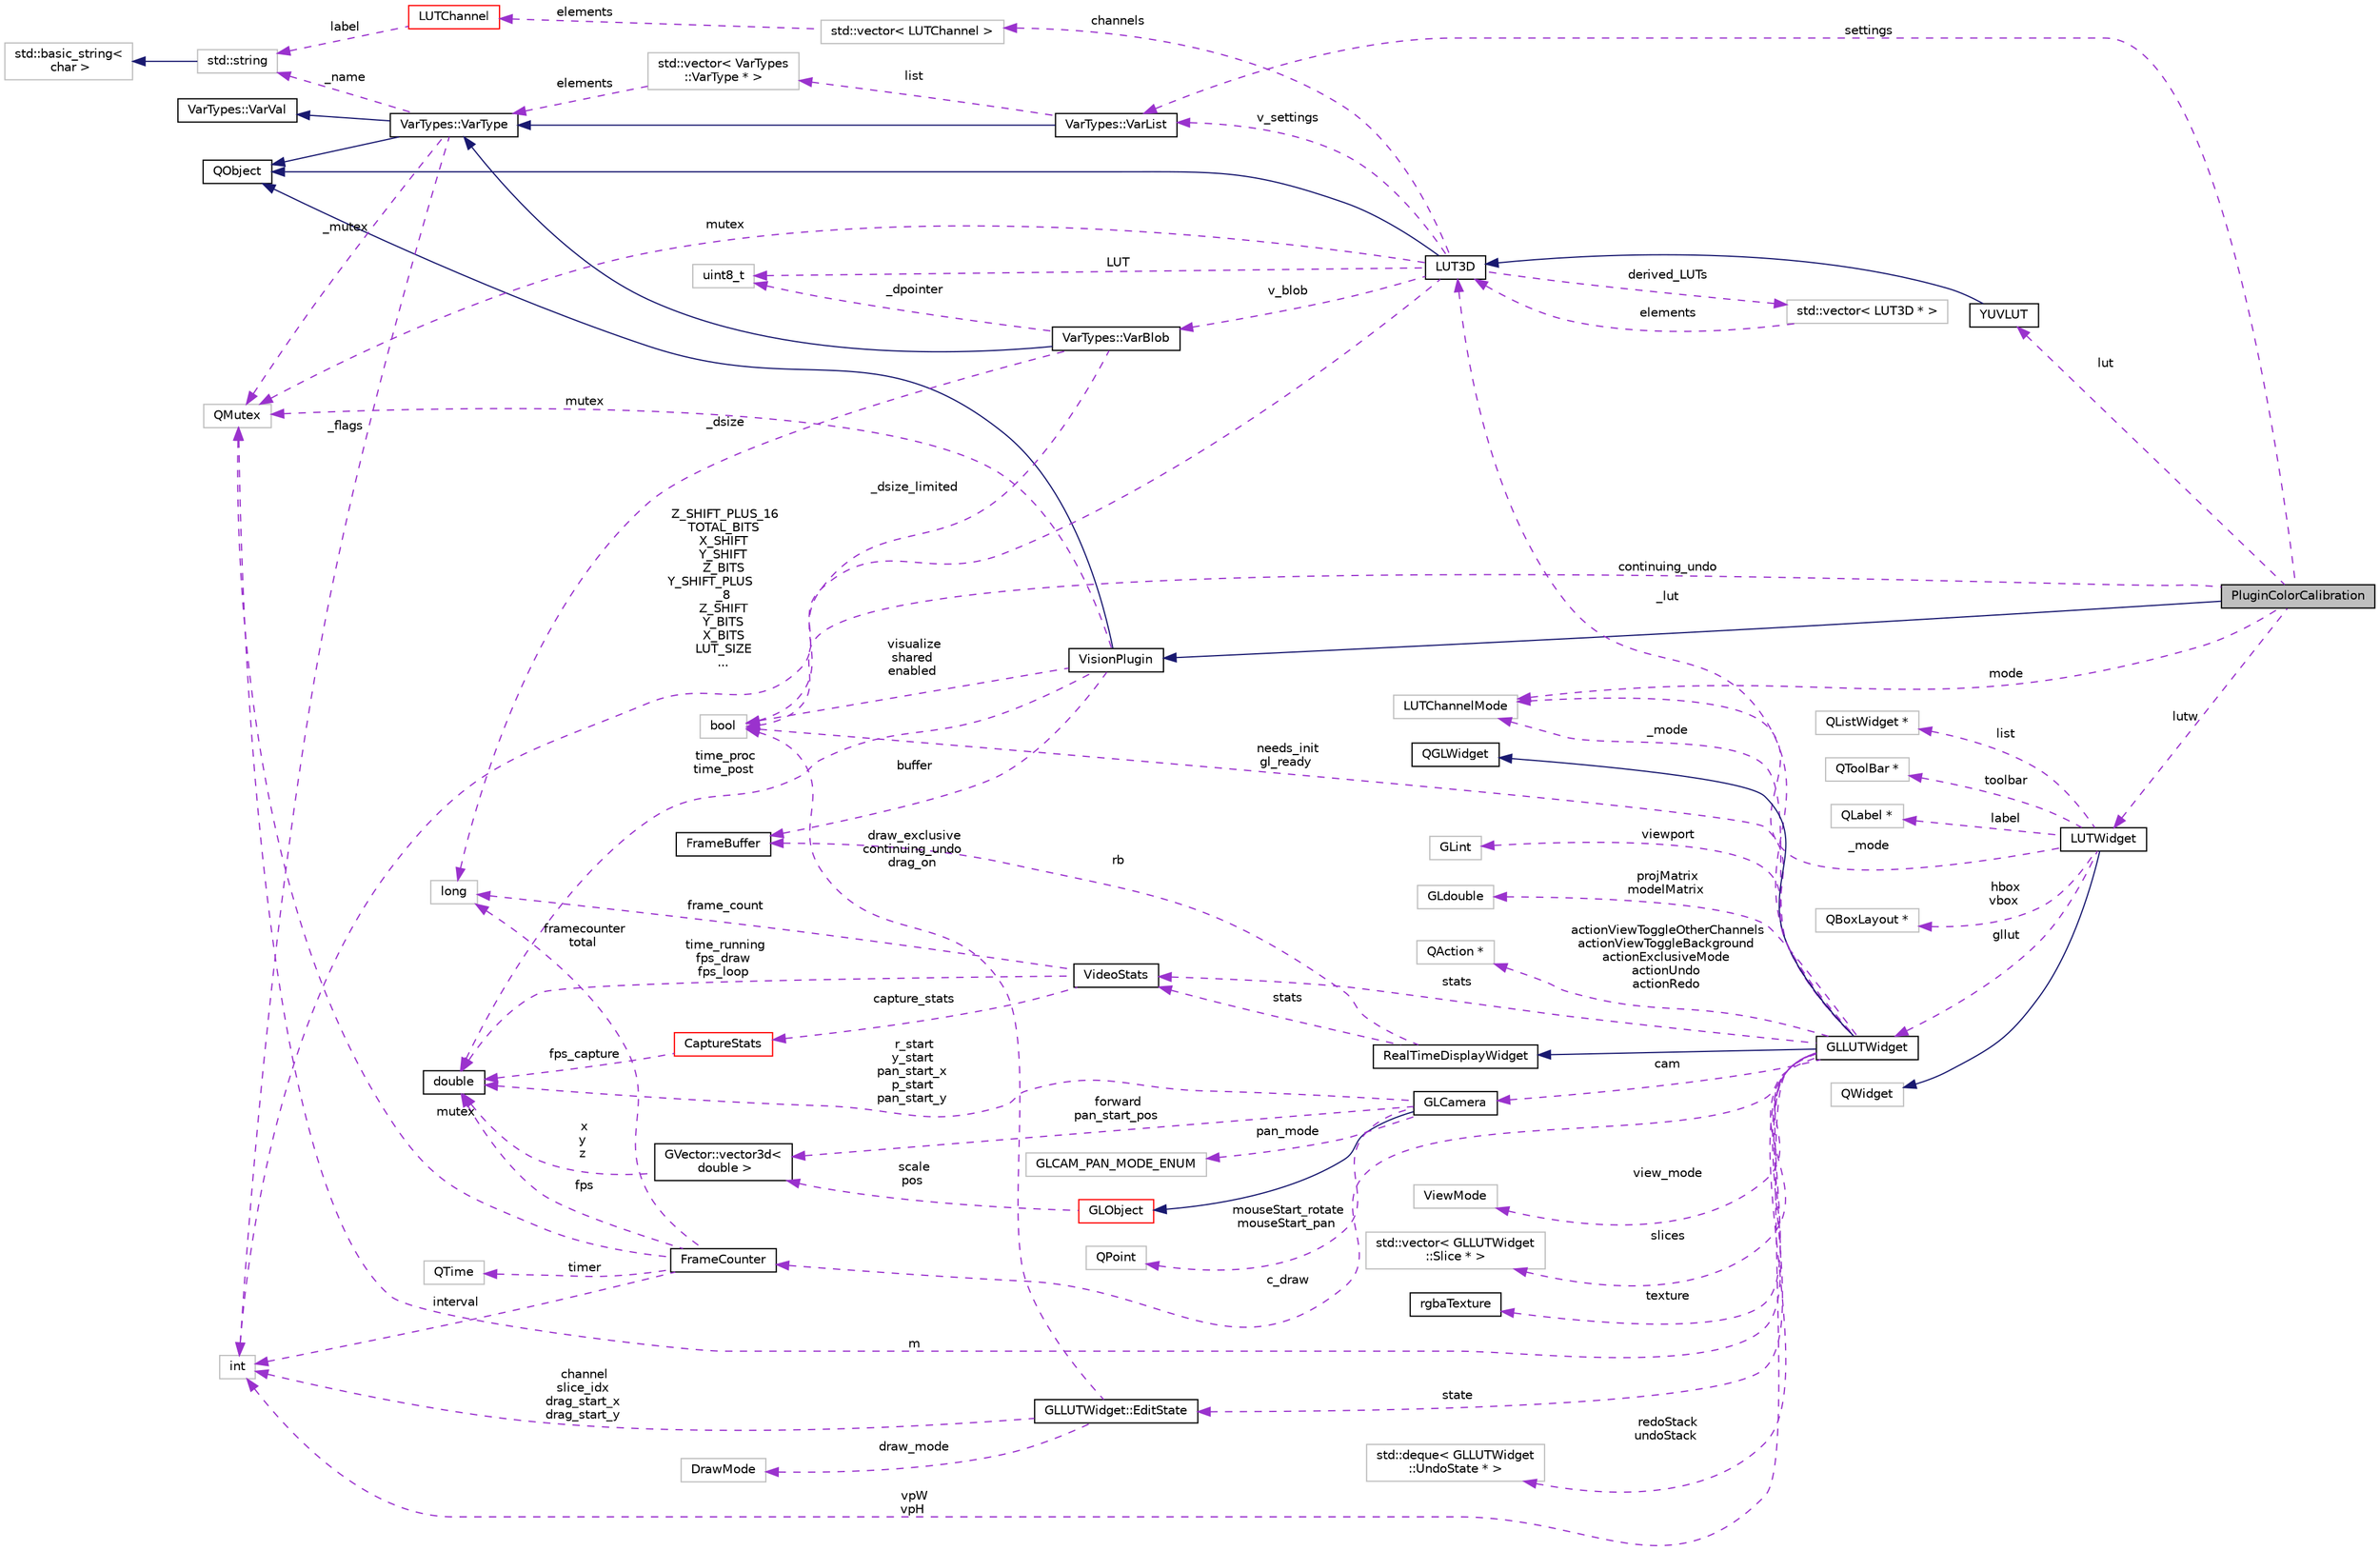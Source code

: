 digraph "PluginColorCalibration"
{
 // INTERACTIVE_SVG=YES
  edge [fontname="Helvetica",fontsize="10",labelfontname="Helvetica",labelfontsize="10"];
  node [fontname="Helvetica",fontsize="10",shape=record];
  rankdir="LR";
  Node1 [label="PluginColorCalibration",height=0.2,width=0.4,color="black", fillcolor="grey75", style="filled", fontcolor="black"];
  Node2 -> Node1 [dir="back",color="midnightblue",fontsize="10",style="solid",fontname="Helvetica"];
  Node2 [label="VisionPlugin",height=0.2,width=0.4,color="black", fillcolor="white", style="filled",URL="$d8/d1e/class_vision_plugin.html",tooltip="A base class for general vision processing plugin. "];
  Node3 -> Node2 [dir="back",color="midnightblue",fontsize="10",style="solid",fontname="Helvetica"];
  Node3 [label="QObject",height=0.2,width=0.4,color="black", fillcolor="white", style="filled",URL="$dc/d4f/class_q_object.html"];
  Node4 -> Node2 [dir="back",color="darkorchid3",fontsize="10",style="dashed",label=" time_proc\ntime_post" ,fontname="Helvetica"];
  Node4 [label="double",height=0.2,width=0.4,color="black", fillcolor="white", style="filled",URL="$df/de6/classdouble.html"];
  Node5 -> Node2 [dir="back",color="darkorchid3",fontsize="10",style="dashed",label=" buffer" ,fontname="Helvetica"];
  Node5 [label="FrameBuffer",height=0.2,width=0.4,color="black", fillcolor="white", style="filled",URL="$d8/d23/class_frame_buffer.html",tooltip="A RingBuffer consisting of items of type FrameData. "];
  Node6 -> Node2 [dir="back",color="darkorchid3",fontsize="10",style="dashed",label=" visualize\nshared\nenabled" ,fontname="Helvetica"];
  Node6 [label="bool",height=0.2,width=0.4,color="grey75", fillcolor="white", style="filled"];
  Node7 -> Node2 [dir="back",color="darkorchid3",fontsize="10",style="dashed",label=" mutex" ,fontname="Helvetica"];
  Node7 [label="QMutex",height=0.2,width=0.4,color="grey75", fillcolor="white", style="filled"];
  Node8 -> Node1 [dir="back",color="darkorchid3",fontsize="10",style="dashed",label=" settings" ,fontname="Helvetica"];
  Node8 [label="VarTypes::VarList",height=0.2,width=0.4,color="black", fillcolor="white", style="filled",URL="$d1/d74/class_var_types_1_1_var_list.html",tooltip="This is the list type of the VarTypes system. "];
  Node9 -> Node8 [dir="back",color="midnightblue",fontsize="10",style="solid",fontname="Helvetica"];
  Node9 [label="VarTypes::VarType",height=0.2,width=0.4,color="black", fillcolor="white", style="filled",URL="$d4/d59/class_var_types_1_1_var_type.html",tooltip="The base class of the VarTypes system. "];
  Node3 -> Node9 [dir="back",color="midnightblue",fontsize="10",style="solid",fontname="Helvetica"];
  Node10 -> Node9 [dir="back",color="midnightblue",fontsize="10",style="solid",fontname="Helvetica"];
  Node10 [label="VarTypes::VarVal",height=0.2,width=0.4,color="black", fillcolor="white", style="filled",URL="$d6/de8/class_var_types_1_1_var_val.html"];
  Node11 -> Node9 [dir="back",color="darkorchid3",fontsize="10",style="dashed",label=" _flags" ,fontname="Helvetica"];
  Node11 [label="int",height=0.2,width=0.4,color="grey75", fillcolor="white", style="filled"];
  Node12 -> Node9 [dir="back",color="darkorchid3",fontsize="10",style="dashed",label=" _name" ,fontname="Helvetica"];
  Node12 [label="std::string",height=0.2,width=0.4,color="grey75", fillcolor="white", style="filled",tooltip="STL class. "];
  Node13 -> Node12 [dir="back",color="midnightblue",fontsize="10",style="solid",fontname="Helvetica"];
  Node13 [label="std::basic_string\<\l char \>",height=0.2,width=0.4,color="grey75", fillcolor="white", style="filled",tooltip="STL class. "];
  Node7 -> Node9 [dir="back",color="darkorchid3",fontsize="10",style="dashed",label=" _mutex" ,fontname="Helvetica"];
  Node14 -> Node8 [dir="back",color="darkorchid3",fontsize="10",style="dashed",label=" list" ,fontname="Helvetica"];
  Node14 [label="std::vector\< VarTypes\l::VarType * \>",height=0.2,width=0.4,color="grey75", fillcolor="white", style="filled"];
  Node9 -> Node14 [dir="back",color="darkorchid3",fontsize="10",style="dashed",label=" elements" ,fontname="Helvetica"];
  Node15 -> Node1 [dir="back",color="darkorchid3",fontsize="10",style="dashed",label=" lut" ,fontname="Helvetica"];
  Node15 [label="YUVLUT",height=0.2,width=0.4,color="black", fillcolor="white", style="filled",URL="$d6/d88/class_y_u_v_l_u_t.html",tooltip="A 3D YUV LUT. "];
  Node16 -> Node15 [dir="back",color="midnightblue",fontsize="10",style="solid",fontname="Helvetica"];
  Node16 [label="LUT3D",height=0.2,width=0.4,color="black", fillcolor="white", style="filled",URL="$d7/d15/class_l_u_t3_d.html",tooltip="A general 3D LUT class, allowing fast bit-wise lookup. "];
  Node3 -> Node16 [dir="back",color="midnightblue",fontsize="10",style="solid",fontname="Helvetica"];
  Node8 -> Node16 [dir="back",color="darkorchid3",fontsize="10",style="dashed",label=" v_settings" ,fontname="Helvetica"];
  Node17 -> Node16 [dir="back",color="darkorchid3",fontsize="10",style="dashed",label=" derived_LUTs" ,fontname="Helvetica"];
  Node17 [label="std::vector\< LUT3D * \>",height=0.2,width=0.4,color="grey75", fillcolor="white", style="filled"];
  Node16 -> Node17 [dir="back",color="darkorchid3",fontsize="10",style="dashed",label=" elements" ,fontname="Helvetica"];
  Node18 -> Node16 [dir="back",color="darkorchid3",fontsize="10",style="dashed",label=" v_blob" ,fontname="Helvetica"];
  Node18 [label="VarTypes::VarBlob",height=0.2,width=0.4,color="black", fillcolor="white", style="filled",URL="$d3/dac/class_var_types_1_1_var_blob.html",tooltip="A Vartype for storing binary data. "];
  Node9 -> Node18 [dir="back",color="midnightblue",fontsize="10",style="solid",fontname="Helvetica"];
  Node6 -> Node18 [dir="back",color="darkorchid3",fontsize="10",style="dashed",label=" _dsize_limited" ,fontname="Helvetica"];
  Node19 -> Node18 [dir="back",color="darkorchid3",fontsize="10",style="dashed",label=" _dpointer" ,fontname="Helvetica"];
  Node19 [label="uint8_t",height=0.2,width=0.4,color="grey75", fillcolor="white", style="filled"];
  Node20 -> Node18 [dir="back",color="darkorchid3",fontsize="10",style="dashed",label=" _dsize" ,fontname="Helvetica"];
  Node20 [label="long",height=0.2,width=0.4,color="grey75", fillcolor="white", style="filled"];
  Node11 -> Node16 [dir="back",color="darkorchid3",fontsize="10",style="dashed",label=" Z_SHIFT_PLUS_16\nTOTAL_BITS\nX_SHIFT\nY_SHIFT\nZ_BITS\nY_SHIFT_PLUS\l_8\nZ_SHIFT\nY_BITS\nX_BITS\nLUT_SIZE\n..." ,fontname="Helvetica"];
  Node19 -> Node16 [dir="back",color="darkorchid3",fontsize="10",style="dashed",label=" LUT" ,fontname="Helvetica"];
  Node7 -> Node16 [dir="back",color="darkorchid3",fontsize="10",style="dashed",label=" mutex" ,fontname="Helvetica"];
  Node21 -> Node16 [dir="back",color="darkorchid3",fontsize="10",style="dashed",label=" channels" ,fontname="Helvetica"];
  Node21 [label="std::vector\< LUTChannel \>",height=0.2,width=0.4,color="grey75", fillcolor="white", style="filled"];
  Node22 -> Node21 [dir="back",color="darkorchid3",fontsize="10",style="dashed",label=" elements" ,fontname="Helvetica"];
  Node22 [label="LUTChannel",height=0.2,width=0.4,color="red", fillcolor="white", style="filled",URL="$d3/d66/class_l_u_t_channel.html",tooltip="A text and color-label for a channel used in the LUT3D class. "];
  Node12 -> Node22 [dir="back",color="darkorchid3",fontsize="10",style="dashed",label=" label" ,fontname="Helvetica"];
  Node23 -> Node1 [dir="back",color="darkorchid3",fontsize="10",style="dashed",label=" mode" ,fontname="Helvetica"];
  Node23 [label="LUTChannelMode",height=0.2,width=0.4,color="grey75", fillcolor="white", style="filled"];
  Node24 -> Node1 [dir="back",color="darkorchid3",fontsize="10",style="dashed",label=" lutw" ,fontname="Helvetica"];
  Node24 [label="LUTWidget",height=0.2,width=0.4,color="black", fillcolor="white", style="filled",URL="$d3/d1a/class_l_u_t_widget.html"];
  Node25 -> Node24 [dir="back",color="midnightblue",fontsize="10",style="solid",fontname="Helvetica"];
  Node25 [label="QWidget",height=0.2,width=0.4,color="grey75", fillcolor="white", style="filled"];
  Node26 -> Node24 [dir="back",color="darkorchid3",fontsize="10",style="dashed",label=" gllut" ,fontname="Helvetica"];
  Node26 [label="GLLUTWidget",height=0.2,width=0.4,color="black", fillcolor="white", style="filled",URL="$db/dc5/class_g_l_l_u_t_widget.html",tooltip="An OpenGL-based editor for 3D Color LUTs of type LUT3D. "];
  Node27 -> Node26 [dir="back",color="midnightblue",fontsize="10",style="solid",fontname="Helvetica"];
  Node27 [label="QGLWidget",height=0.2,width=0.4,color="black", fillcolor="white", style="filled",URL="$db/d46/class_q_g_l_widget.html"];
  Node28 -> Node26 [dir="back",color="midnightblue",fontsize="10",style="solid",fontname="Helvetica"];
  Node28 [label="RealTimeDisplayWidget",height=0.2,width=0.4,color="black", fillcolor="white", style="filled",URL="$d9/dd2/class_real_time_display_widget.html",tooltip="A base-class for all visualization-related display-widgets. "];
  Node5 -> Node28 [dir="back",color="darkorchid3",fontsize="10",style="dashed",label=" rb" ,fontname="Helvetica"];
  Node29 -> Node28 [dir="back",color="darkorchid3",fontsize="10",style="dashed",label=" stats" ,fontname="Helvetica"];
  Node29 [label="VideoStats",height=0.2,width=0.4,color="black", fillcolor="white", style="filled",URL="$d7/d91/class_video_stats.html",tooltip="A class for storing video display statistics. "];
  Node4 -> Node29 [dir="back",color="darkorchid3",fontsize="10",style="dashed",label=" time_running\nfps_draw\nfps_loop" ,fontname="Helvetica"];
  Node20 -> Node29 [dir="back",color="darkorchid3",fontsize="10",style="dashed",label=" frame_count" ,fontname="Helvetica"];
  Node30 -> Node29 [dir="back",color="darkorchid3",fontsize="10",style="dashed",label=" capture_stats" ,fontname="Helvetica"];
  Node30 [label="CaptureStats",height=0.2,width=0.4,color="red", fillcolor="white", style="filled",URL="$dc/d3f/class_capture_stats.html",tooltip="A class for storing capture statistics. "];
  Node4 -> Node30 [dir="back",color="darkorchid3",fontsize="10",style="dashed",label=" fps_capture" ,fontname="Helvetica"];
  Node31 -> Node26 [dir="back",color="darkorchid3",fontsize="10",style="dashed",label=" c_draw" ,fontname="Helvetica"];
  Node31 [label="FrameCounter",height=0.2,width=0.4,color="black", fillcolor="white", style="filled",URL="$db/ded/class_frame_counter.html",tooltip="A class for frame counting and frame-rate measurements. "];
  Node4 -> Node31 [dir="back",color="darkorchid3",fontsize="10",style="dashed",label=" fps" ,fontname="Helvetica"];
  Node32 -> Node31 [dir="back",color="darkorchid3",fontsize="10",style="dashed",label=" timer" ,fontname="Helvetica"];
  Node32 [label="QTime",height=0.2,width=0.4,color="grey75", fillcolor="white", style="filled"];
  Node11 -> Node31 [dir="back",color="darkorchid3",fontsize="10",style="dashed",label=" interval" ,fontname="Helvetica"];
  Node20 -> Node31 [dir="back",color="darkorchid3",fontsize="10",style="dashed",label=" framecounter\ntotal" ,fontname="Helvetica"];
  Node7 -> Node31 [dir="back",color="darkorchid3",fontsize="10",style="dashed",label=" mutex" ,fontname="Helvetica"];
  Node33 -> Node26 [dir="back",color="darkorchid3",fontsize="10",style="dashed",label=" cam" ,fontname="Helvetica"];
  Node33 [label="GLCamera",height=0.2,width=0.4,color="black", fillcolor="white", style="filled",URL="$da/d43/class_g_l_camera.html",tooltip="An OpenGL camera class. "];
  Node34 -> Node33 [dir="back",color="midnightblue",fontsize="10",style="solid",fontname="Helvetica"];
  Node34 [label="GLObject",height=0.2,width=0.4,color="red", fillcolor="white", style="filled",URL="$d8/db9/class_g_l_object.html",tooltip="A baseclass for all GL scene-objects it carries full 3d pose information (position, rotation) and scaling in object-aligned coordinate space. "];
  Node35 -> Node34 [dir="back",color="darkorchid3",fontsize="10",style="dashed",label=" scale\npos" ,fontname="Helvetica"];
  Node35 [label="GVector::vector3d\<\l double \>",height=0.2,width=0.4,color="black", fillcolor="white", style="filled",URL="$d7/db8/class_g_vector_1_1vector3d.html"];
  Node4 -> Node35 [dir="back",color="darkorchid3",fontsize="10",style="dashed",label=" x\ny\nz" ,fontname="Helvetica"];
  Node4 -> Node33 [dir="back",color="darkorchid3",fontsize="10",style="dashed",label=" r_start\ny_start\npan_start_x\np_start\npan_start_y" ,fontname="Helvetica"];
  Node36 -> Node33 [dir="back",color="darkorchid3",fontsize="10",style="dashed",label=" pan_mode" ,fontname="Helvetica"];
  Node36 [label="GLCAM_PAN_MODE_ENUM",height=0.2,width=0.4,color="grey75", fillcolor="white", style="filled"];
  Node37 -> Node33 [dir="back",color="darkorchid3",fontsize="10",style="dashed",label=" mouseStart_rotate\nmouseStart_pan" ,fontname="Helvetica"];
  Node37 [label="QPoint",height=0.2,width=0.4,color="grey75", fillcolor="white", style="filled"];
  Node35 -> Node33 [dir="back",color="darkorchid3",fontsize="10",style="dashed",label=" forward\npan_start_pos" ,fontname="Helvetica"];
  Node38 -> Node26 [dir="back",color="darkorchid3",fontsize="10",style="dashed",label=" viewport" ,fontname="Helvetica"];
  Node38 [label="GLint",height=0.2,width=0.4,color="grey75", fillcolor="white", style="filled"];
  Node23 -> Node26 [dir="back",color="darkorchid3",fontsize="10",style="dashed",label=" _mode" ,fontname="Helvetica"];
  Node39 -> Node26 [dir="back",color="darkorchid3",fontsize="10",style="dashed",label=" state" ,fontname="Helvetica"];
  Node39 [label="GLLUTWidget::EditState",height=0.2,width=0.4,color="black", fillcolor="white", style="filled",URL="$d5/d4f/class_g_l_l_u_t_widget_1_1_edit_state.html"];
  Node11 -> Node39 [dir="back",color="darkorchid3",fontsize="10",style="dashed",label=" channel\nslice_idx\ndrag_start_x\ndrag_start_y" ,fontname="Helvetica"];
  Node6 -> Node39 [dir="back",color="darkorchid3",fontsize="10",style="dashed",label=" draw_exclusive\ncontinuing_undo\ndrag_on" ,fontname="Helvetica"];
  Node40 -> Node39 [dir="back",color="darkorchid3",fontsize="10",style="dashed",label=" draw_mode" ,fontname="Helvetica"];
  Node40 [label="DrawMode",height=0.2,width=0.4,color="grey75", fillcolor="white", style="filled"];
  Node16 -> Node26 [dir="back",color="darkorchid3",fontsize="10",style="dashed",label=" _lut" ,fontname="Helvetica"];
  Node41 -> Node26 [dir="back",color="darkorchid3",fontsize="10",style="dashed",label=" projMatrix\nmodelMatrix" ,fontname="Helvetica"];
  Node41 [label="GLdouble",height=0.2,width=0.4,color="grey75", fillcolor="white", style="filled"];
  Node42 -> Node26 [dir="back",color="darkorchid3",fontsize="10",style="dashed",label=" actionViewToggleOtherChannels\nactionViewToggleBackground\nactionExclusiveMode\nactionUndo\nactionRedo" ,fontname="Helvetica"];
  Node42 [label="QAction *",height=0.2,width=0.4,color="grey75", fillcolor="white", style="filled"];
  Node29 -> Node26 [dir="back",color="darkorchid3",fontsize="10",style="dashed",label=" stats" ,fontname="Helvetica"];
  Node11 -> Node26 [dir="back",color="darkorchid3",fontsize="10",style="dashed",label=" vpW\nvpH" ,fontname="Helvetica"];
  Node6 -> Node26 [dir="back",color="darkorchid3",fontsize="10",style="dashed",label=" needs_init\ngl_ready" ,fontname="Helvetica"];
  Node43 -> Node26 [dir="back",color="darkorchid3",fontsize="10",style="dashed",label=" view_mode" ,fontname="Helvetica"];
  Node43 [label="ViewMode",height=0.2,width=0.4,color="grey75", fillcolor="white", style="filled"];
  Node44 -> Node26 [dir="back",color="darkorchid3",fontsize="10",style="dashed",label=" slices" ,fontname="Helvetica"];
  Node44 [label="std::vector\< GLLUTWidget\l::Slice * \>",height=0.2,width=0.4,color="grey75", fillcolor="white", style="filled"];
  Node45 -> Node26 [dir="back",color="darkorchid3",fontsize="10",style="dashed",label=" texture" ,fontname="Helvetica"];
  Node45 [label="rgbaTexture",height=0.2,width=0.4,color="black", fillcolor="white", style="filled",URL="$d4/ddc/classrgba_texture.html",tooltip="an instantiation of the glTexture class using rgbaImage "];
  Node7 -> Node26 [dir="back",color="darkorchid3",fontsize="10",style="dashed",label=" m" ,fontname="Helvetica"];
  Node46 -> Node26 [dir="back",color="darkorchid3",fontsize="10",style="dashed",label=" redoStack\nundoStack" ,fontname="Helvetica"];
  Node46 [label="std::deque\< GLLUTWidget\l::UndoState * \>",height=0.2,width=0.4,color="grey75", fillcolor="white", style="filled"];
  Node23 -> Node24 [dir="back",color="darkorchid3",fontsize="10",style="dashed",label=" _mode" ,fontname="Helvetica"];
  Node47 -> Node24 [dir="back",color="darkorchid3",fontsize="10",style="dashed",label=" list" ,fontname="Helvetica"];
  Node47 [label="QListWidget *",height=0.2,width=0.4,color="grey75", fillcolor="white", style="filled"];
  Node48 -> Node24 [dir="back",color="darkorchid3",fontsize="10",style="dashed",label=" toolbar" ,fontname="Helvetica"];
  Node48 [label="QToolBar *",height=0.2,width=0.4,color="grey75", fillcolor="white", style="filled"];
  Node49 -> Node24 [dir="back",color="darkorchid3",fontsize="10",style="dashed",label=" label" ,fontname="Helvetica"];
  Node49 [label="QLabel *",height=0.2,width=0.4,color="grey75", fillcolor="white", style="filled"];
  Node50 -> Node24 [dir="back",color="darkorchid3",fontsize="10",style="dashed",label=" hbox\nvbox" ,fontname="Helvetica"];
  Node50 [label="QBoxLayout *",height=0.2,width=0.4,color="grey75", fillcolor="white", style="filled"];
  Node6 -> Node1 [dir="back",color="darkorchid3",fontsize="10",style="dashed",label=" continuing_undo" ,fontname="Helvetica"];
}
